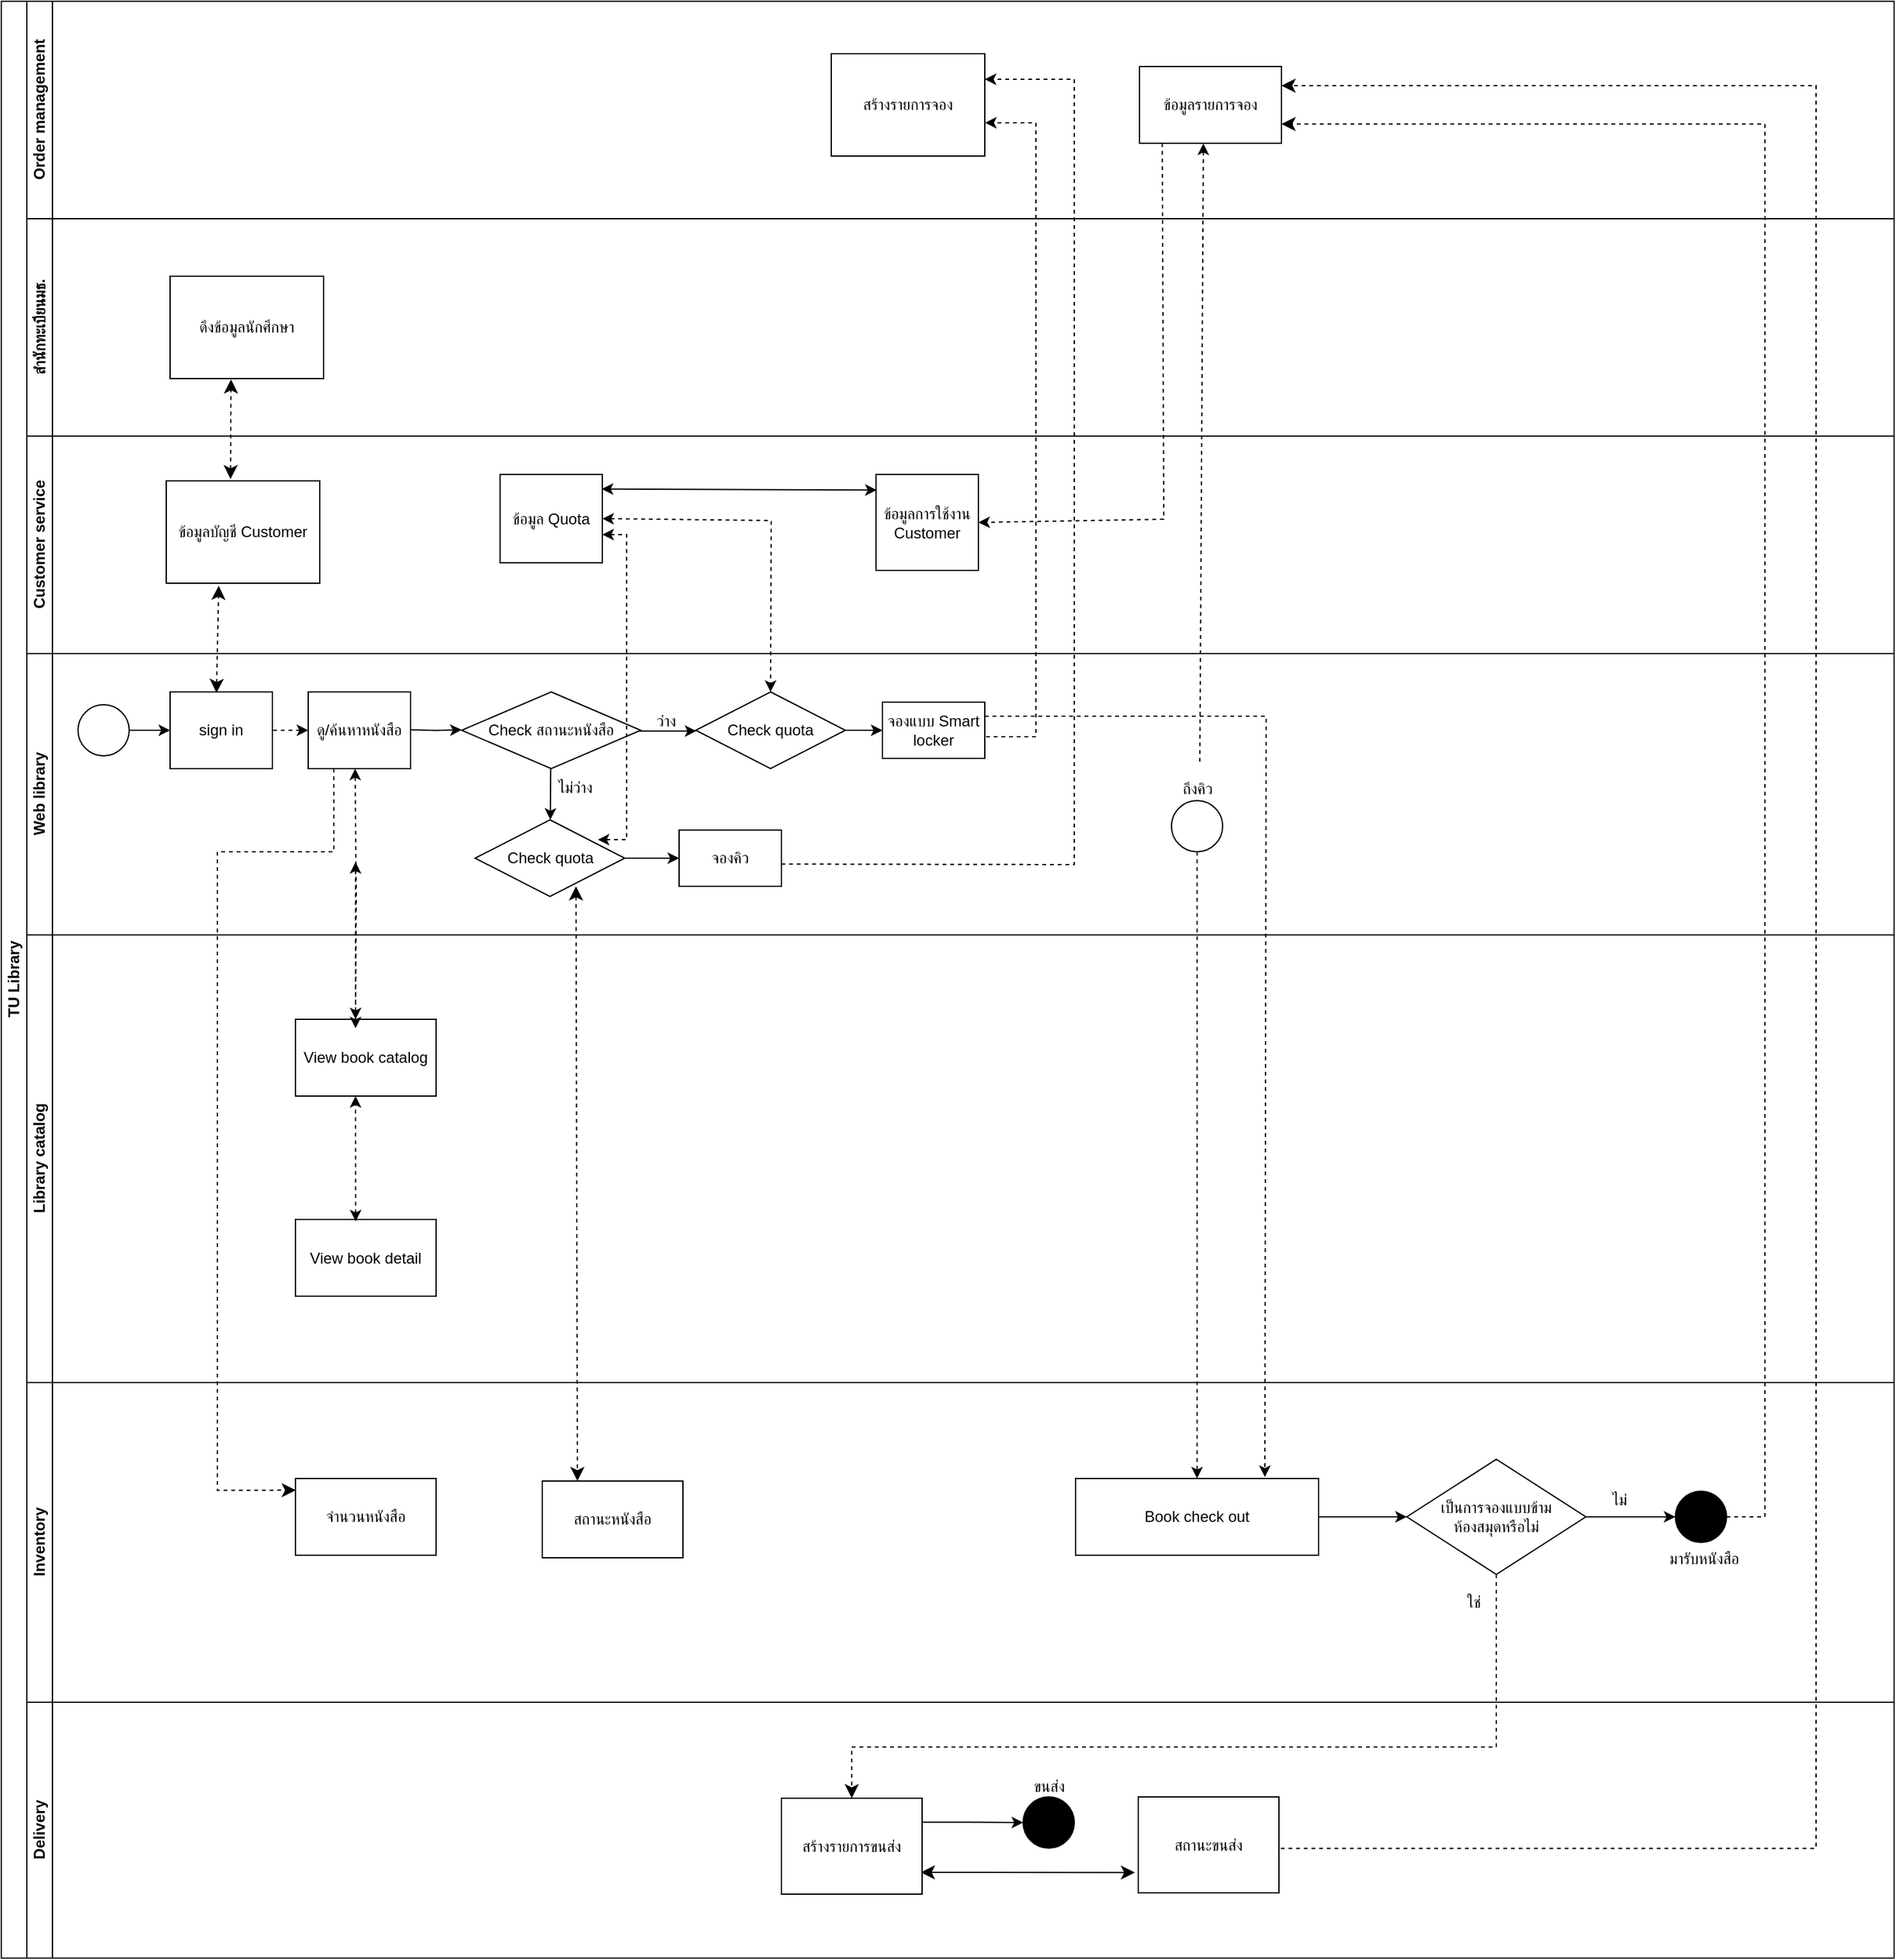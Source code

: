 <mxfile version="24.2.5" type="github">
  <diagram id="prtHgNgQTEPvFCAcTncT" name="Page-1">
    <mxGraphModel dx="1985" dy="1145" grid="0" gridSize="10" guides="1" tooltips="1" connect="1" arrows="1" fold="1" page="0" pageScale="1" pageWidth="1920" pageHeight="1200" math="0" shadow="0">
      <root>
        <mxCell id="0" />
        <mxCell id="1" parent="0" />
        <mxCell id="dNxyNK7c78bLwvsdeMH5-19" value="TU Library" style="swimlane;html=1;childLayout=stackLayout;resizeParent=1;resizeParentMax=0;horizontal=0;startSize=20;horizontalStack=0;" parent="1" vertex="1">
          <mxGeometry x="51" y="25" width="1480" height="1530" as="geometry" />
        </mxCell>
        <mxCell id="NBcu9S_2Oj-sg9Alpb2j-23" value="Order management" style="swimlane;html=1;startSize=20;horizontal=0;" parent="dNxyNK7c78bLwvsdeMH5-19" vertex="1">
          <mxGeometry x="20" width="1460" height="170" as="geometry" />
        </mxCell>
        <mxCell id="NBcu9S_2Oj-sg9Alpb2j-27" value="ข้อมูลรายการจอง" style="rounded=0;whiteSpace=wrap;html=1;fontFamily=Helvetica;fontSize=12;fontColor=#000000;align=center;" parent="NBcu9S_2Oj-sg9Alpb2j-23" vertex="1">
          <mxGeometry x="870" y="51" width="111" height="60" as="geometry" />
        </mxCell>
        <mxCell id="wprLgzIuzFq_I8c8P9VK-74" value="สร้างรายการจอง" style="rounded=0;whiteSpace=wrap;html=1;fontFamily=Helvetica;fontSize=12;fontColor=#000000;align=center;" parent="NBcu9S_2Oj-sg9Alpb2j-23" vertex="1">
          <mxGeometry x="629" y="41" width="120" height="80" as="geometry" />
        </mxCell>
        <mxCell id="M6i8ldN1hpBLd04Djtbs-2" value="สำนักทะเบียนมธ." style="swimlane;html=1;startSize=20;horizontal=0;" parent="dNxyNK7c78bLwvsdeMH5-19" vertex="1">
          <mxGeometry x="20" y="170" width="1460" height="170" as="geometry" />
        </mxCell>
        <mxCell id="NBcu9S_2Oj-sg9Alpb2j-1" value="ดึงข้อมูลนักศึกษา" style="rounded=0;whiteSpace=wrap;html=1;fontFamily=Helvetica;fontSize=12;fontColor=#000000;align=center;" parent="M6i8ldN1hpBLd04Djtbs-2" vertex="1">
          <mxGeometry x="112" y="45" width="120" height="80" as="geometry" />
        </mxCell>
        <mxCell id="wprLgzIuzFq_I8c8P9VK-1" value="Customer service" style="swimlane;html=1;startSize=20;horizontal=0;" parent="dNxyNK7c78bLwvsdeMH5-19" vertex="1">
          <mxGeometry x="20" y="340" width="1460" height="170" as="geometry" />
        </mxCell>
        <mxCell id="wprLgzIuzFq_I8c8P9VK-5" value="ข้อมูล Quota" style="rounded=0;whiteSpace=wrap;html=1;fontFamily=Helvetica;fontSize=12;fontColor=#000000;align=center;" parent="wprLgzIuzFq_I8c8P9VK-1" vertex="1">
          <mxGeometry x="370" y="30" width="80" height="69" as="geometry" />
        </mxCell>
        <mxCell id="wprLgzIuzFq_I8c8P9VK-10" value="ข้อมูลการใช้งาน Customer" style="rounded=0;whiteSpace=wrap;html=1;fontFamily=Helvetica;fontSize=12;fontColor=#000000;align=center;" parent="wprLgzIuzFq_I8c8P9VK-1" vertex="1">
          <mxGeometry x="664" y="30" width="80" height="75" as="geometry" />
        </mxCell>
        <mxCell id="wprLgzIuzFq_I8c8P9VK-12" value="" style="edgeStyle=none;orthogonalLoop=1;jettySize=auto;html=1;rounded=0;exitX=0.994;exitY=0.164;exitDx=0;exitDy=0;exitPerimeter=0;entryX=0.006;entryY=0.162;entryDx=0;entryDy=0;entryPerimeter=0;startArrow=classic;startFill=1;" parent="wprLgzIuzFq_I8c8P9VK-1" source="wprLgzIuzFq_I8c8P9VK-5" target="wprLgzIuzFq_I8c8P9VK-10" edge="1">
          <mxGeometry width="100" relative="1" as="geometry">
            <mxPoint x="499" y="45" as="sourcePoint" />
            <mxPoint x="599" y="45" as="targetPoint" />
            <Array as="points" />
          </mxGeometry>
        </mxCell>
        <mxCell id="wprLgzIuzFq_I8c8P9VK-71" value="ข้อมูลบัญชี Customer" style="rounded=0;whiteSpace=wrap;html=1;fontFamily=Helvetica;fontSize=12;fontColor=#000000;align=center;" parent="wprLgzIuzFq_I8c8P9VK-1" vertex="1">
          <mxGeometry x="109" y="35" width="120" height="80" as="geometry" />
        </mxCell>
        <mxCell id="dNxyNK7c78bLwvsdeMH5-20" value="Web library" style="swimlane;html=1;startSize=20;horizontal=0;" parent="dNxyNK7c78bLwvsdeMH5-19" vertex="1">
          <mxGeometry x="20" y="510" width="1460" height="220" as="geometry" />
        </mxCell>
        <mxCell id="dNxyNK7c78bLwvsdeMH5-26" value="ดู/ค้นหาหนังสือ" style="rounded=0;whiteSpace=wrap;html=1;fontFamily=Helvetica;fontSize=12;fontColor=#000000;align=center;" parent="dNxyNK7c78bLwvsdeMH5-20" vertex="1">
          <mxGeometry x="220" y="30" width="80" height="60" as="geometry" />
        </mxCell>
        <mxCell id="M6i8ldN1hpBLd04Djtbs-4" value="Check สถานะหนังสือ" style="rhombus;whiteSpace=wrap;html=1;fontFamily=Helvetica;fontSize=12;fontColor=#000000;align=center;" parent="dNxyNK7c78bLwvsdeMH5-20" vertex="1">
          <mxGeometry x="340" y="30" width="140" height="60" as="geometry" />
        </mxCell>
        <mxCell id="M6i8ldN1hpBLd04Djtbs-8" style="edgeStyle=orthogonalEdgeStyle;rounded=0;orthogonalLoop=1;jettySize=auto;html=1;endArrow=classic;endFill=1;entryX=0.443;entryY=-0.001;entryDx=0;entryDy=0;entryPerimeter=0;" parent="dNxyNK7c78bLwvsdeMH5-20" edge="1">
          <mxGeometry relative="1" as="geometry">
            <mxPoint x="409.6" y="90" as="sourcePoint" />
            <mxPoint x="409.3" y="129.94" as="targetPoint" />
            <Array as="points" />
          </mxGeometry>
        </mxCell>
        <mxCell id="M6i8ldN1hpBLd04Djtbs-10" value="ว่าง" style="text;strokeColor=none;align=center;fillColor=none;html=1;verticalAlign=middle;whiteSpace=wrap;rounded=0;" parent="dNxyNK7c78bLwvsdeMH5-20" vertex="1">
          <mxGeometry x="470" y="38" width="60" height="30" as="geometry" />
        </mxCell>
        <mxCell id="M6i8ldN1hpBLd04Djtbs-11" value="ไม่ว่าง" style="text;strokeColor=none;align=center;fillColor=none;html=1;verticalAlign=middle;whiteSpace=wrap;rounded=0;" parent="dNxyNK7c78bLwvsdeMH5-20" vertex="1">
          <mxGeometry x="399" y="90" width="60" height="30" as="geometry" />
        </mxCell>
        <mxCell id="M6i8ldN1hpBLd04Djtbs-13" value="" style="edgeStyle=orthogonalEdgeStyle;rounded=0;orthogonalLoop=1;jettySize=auto;html=1;dashed=1;endArrow=classic;endFill=1;startArrow=classic;startFill=1;entryX=0.5;entryY=1;entryDx=0;entryDy=0;" parent="dNxyNK7c78bLwvsdeMH5-20" edge="1">
          <mxGeometry relative="1" as="geometry">
            <mxPoint x="257" y="286" as="sourcePoint" />
            <mxPoint x="256.68" y="90" as="targetPoint" />
          </mxGeometry>
        </mxCell>
        <mxCell id="dNxyNK7c78bLwvsdeMH5-23" value="" style="ellipse;whiteSpace=wrap;html=1;" parent="dNxyNK7c78bLwvsdeMH5-20" vertex="1">
          <mxGeometry x="40" y="40" width="40" height="40" as="geometry" />
        </mxCell>
        <mxCell id="dNxyNK7c78bLwvsdeMH5-24" value="sign in" style="rounded=0;whiteSpace=wrap;html=1;fontFamily=Helvetica;fontSize=12;fontColor=#000000;align=center;" parent="dNxyNK7c78bLwvsdeMH5-20" vertex="1">
          <mxGeometry x="112" y="30" width="80" height="60" as="geometry" />
        </mxCell>
        <mxCell id="dNxyNK7c78bLwvsdeMH5-27" value="" style="edgeStyle=orthogonalEdgeStyle;rounded=0;orthogonalLoop=1;jettySize=auto;html=1;dashed=1;endArrow=none;endFill=0;startArrow=classic;startFill=1;entryX=1;entryY=0.5;entryDx=0;entryDy=0;exitX=0;exitY=0.5;exitDx=0;exitDy=0;" parent="dNxyNK7c78bLwvsdeMH5-20" source="dNxyNK7c78bLwvsdeMH5-26" target="dNxyNK7c78bLwvsdeMH5-24" edge="1">
          <mxGeometry relative="1" as="geometry">
            <mxPoint x="205" y="-10" as="sourcePoint" />
          </mxGeometry>
        </mxCell>
        <mxCell id="dNxyNK7c78bLwvsdeMH5-25" value="" style="edgeStyle=orthogonalEdgeStyle;rounded=0;orthogonalLoop=1;jettySize=auto;html=1;" parent="dNxyNK7c78bLwvsdeMH5-20" source="dNxyNK7c78bLwvsdeMH5-23" target="dNxyNK7c78bLwvsdeMH5-24" edge="1">
          <mxGeometry relative="1" as="geometry" />
        </mxCell>
        <mxCell id="M6i8ldN1hpBLd04Djtbs-16" value="จองคิว" style="rounded=0;whiteSpace=wrap;html=1;fontFamily=Helvetica;fontSize=12;fontColor=#000000;align=center;" parent="dNxyNK7c78bLwvsdeMH5-20" vertex="1">
          <mxGeometry x="510" y="138" width="80" height="44" as="geometry" />
        </mxCell>
        <mxCell id="M6i8ldN1hpBLd04Djtbs-25" value="ถึงคิว" style="text;html=1;align=center;verticalAlign=middle;resizable=1;points=[];autosize=1;strokeColor=none;fillColor=none;movable=1;rotatable=1;deletable=1;editable=1;locked=0;connectable=1;" parent="dNxyNK7c78bLwvsdeMH5-20" vertex="1">
          <mxGeometry x="890" y="91" width="50" height="30" as="geometry" />
        </mxCell>
        <mxCell id="M6i8ldN1hpBLd04Djtbs-23" value="" style="ellipse;whiteSpace=wrap;html=1;" parent="dNxyNK7c78bLwvsdeMH5-20" vertex="1">
          <mxGeometry x="895" y="115" width="40" height="40" as="geometry" />
        </mxCell>
        <mxCell id="M6i8ldN1hpBLd04Djtbs-24" value="" style="shape=image;html=1;verticalAlign=top;verticalLabelPosition=bottom;labelBackgroundColor=#ffffff;imageAspect=0;aspect=fixed;image=https://cdn4.iconfinder.com/data/icons/48-bubbles/48/12.File-128.png" parent="dNxyNK7c78bLwvsdeMH5-20" vertex="1">
          <mxGeometry x="908" y="126" width="18" height="18" as="geometry" />
        </mxCell>
        <mxCell id="M6i8ldN1hpBLd04Djtbs-3" value="" style="edgeStyle=orthogonalEdgeStyle;rounded=0;orthogonalLoop=1;jettySize=auto;html=1;endArrow=classic;endFill=1;" parent="dNxyNK7c78bLwvsdeMH5-20" edge="1">
          <mxGeometry relative="1" as="geometry">
            <mxPoint x="300" y="59.6" as="sourcePoint" />
            <mxPoint x="340" y="59.6" as="targetPoint" />
          </mxGeometry>
        </mxCell>
        <mxCell id="M6i8ldN1hpBLd04Djtbs-6" value="" style="edgeStyle=orthogonalEdgeStyle;rounded=0;orthogonalLoop=1;jettySize=auto;html=1;endArrow=classic;endFill=1;entryX=0;entryY=0.5;entryDx=0;entryDy=0;" parent="dNxyNK7c78bLwvsdeMH5-20" edge="1">
          <mxGeometry relative="1" as="geometry">
            <mxPoint x="478.5" y="60.6" as="sourcePoint" />
            <mxPoint x="523.5" y="60.6" as="targetPoint" />
          </mxGeometry>
        </mxCell>
        <mxCell id="wprLgzIuzFq_I8c8P9VK-4" value="" style="edgeStyle=orthogonalEdgeStyle;rounded=0;orthogonalLoop=1;jettySize=auto;html=1;" parent="dNxyNK7c78bLwvsdeMH5-20" source="wprLgzIuzFq_I8c8P9VK-2" target="wprLgzIuzFq_I8c8P9VK-3" edge="1">
          <mxGeometry relative="1" as="geometry" />
        </mxCell>
        <mxCell id="wprLgzIuzFq_I8c8P9VK-2" value="Check quota" style="rhombus;whiteSpace=wrap;html=1;fontFamily=Helvetica;fontSize=12;fontColor=#000000;align=center;" parent="dNxyNK7c78bLwvsdeMH5-20" vertex="1">
          <mxGeometry x="523" y="30" width="117" height="60" as="geometry" />
        </mxCell>
        <mxCell id="wprLgzIuzFq_I8c8P9VK-3" value="จองแบบ Smart locker" style="rounded=0;whiteSpace=wrap;html=1;fontFamily=Helvetica;fontSize=12;fontColor=#000000;align=center;" parent="dNxyNK7c78bLwvsdeMH5-20" vertex="1">
          <mxGeometry x="669" y="38" width="80" height="44" as="geometry" />
        </mxCell>
        <mxCell id="wprLgzIuzFq_I8c8P9VK-7" value="" style="edgeStyle=orthogonalEdgeStyle;rounded=0;orthogonalLoop=1;jettySize=auto;html=1;" parent="dNxyNK7c78bLwvsdeMH5-20" source="wprLgzIuzFq_I8c8P9VK-6" target="M6i8ldN1hpBLd04Djtbs-16" edge="1">
          <mxGeometry relative="1" as="geometry" />
        </mxCell>
        <mxCell id="wprLgzIuzFq_I8c8P9VK-6" value="Check quota" style="rhombus;whiteSpace=wrap;html=1;fontFamily=Helvetica;fontSize=12;fontColor=#000000;align=center;" parent="dNxyNK7c78bLwvsdeMH5-20" vertex="1">
          <mxGeometry x="350.5" y="130" width="117" height="60" as="geometry" />
        </mxCell>
        <mxCell id="dNxyNK7c78bLwvsdeMH5-21" value="Library catalog" style="swimlane;html=1;startSize=20;horizontal=0;" parent="dNxyNK7c78bLwvsdeMH5-19" vertex="1">
          <mxGeometry x="20" y="730" width="1460" height="350" as="geometry" />
        </mxCell>
        <mxCell id="M6i8ldN1hpBLd04Djtbs-12" value="View book catalog" style="rounded=0;whiteSpace=wrap;html=1;fontFamily=Helvetica;fontSize=12;fontColor=#000000;align=center;" parent="dNxyNK7c78bLwvsdeMH5-21" vertex="1">
          <mxGeometry x="210" y="66" width="110" height="60" as="geometry" />
        </mxCell>
        <mxCell id="NBcu9S_2Oj-sg9Alpb2j-8" value="View book detail" style="rounded=0;whiteSpace=wrap;html=1;fontFamily=Helvetica;fontSize=12;fontColor=#000000;align=center;" parent="dNxyNK7c78bLwvsdeMH5-21" vertex="1">
          <mxGeometry x="210" y="222.5" width="110" height="60" as="geometry" />
        </mxCell>
        <mxCell id="NBcu9S_2Oj-sg9Alpb2j-10" value="" style="edgeStyle=none;orthogonalLoop=1;jettySize=auto;html=1;rounded=0;exitX=0.428;exitY=0.024;exitDx=0;exitDy=0;exitPerimeter=0;dashed=1;startArrow=classic;startFill=1;" parent="dNxyNK7c78bLwvsdeMH5-21" source="NBcu9S_2Oj-sg9Alpb2j-8" edge="1">
          <mxGeometry width="100" relative="1" as="geometry">
            <mxPoint x="257.02" y="255.98" as="sourcePoint" />
            <mxPoint x="257" y="126" as="targetPoint" />
            <Array as="points" />
          </mxGeometry>
        </mxCell>
        <mxCell id="NBcu9S_2Oj-sg9Alpb2j-3" value="Inventory" style="swimlane;html=1;startSize=20;horizontal=0;" parent="dNxyNK7c78bLwvsdeMH5-19" vertex="1">
          <mxGeometry x="20" y="1080" width="1460" height="250" as="geometry" />
        </mxCell>
        <mxCell id="wprLgzIuzFq_I8c8P9VK-86" value="" style="edgeStyle=orthogonalEdgeStyle;rounded=0;orthogonalLoop=1;jettySize=auto;html=1;" parent="NBcu9S_2Oj-sg9Alpb2j-3" source="wprLgzIuzFq_I8c8P9VK-80" target="wprLgzIuzFq_I8c8P9VK-85" edge="1">
          <mxGeometry relative="1" as="geometry" />
        </mxCell>
        <mxCell id="wprLgzIuzFq_I8c8P9VK-80" value="Book check out" style="rounded=0;whiteSpace=wrap;html=1;fontFamily=Helvetica;fontSize=12;fontColor=#000000;align=center;" parent="NBcu9S_2Oj-sg9Alpb2j-3" vertex="1">
          <mxGeometry x="820" y="75" width="190" height="60" as="geometry" />
        </mxCell>
        <mxCell id="wprLgzIuzFq_I8c8P9VK-83" value="จำนวนหนังสือ" style="rounded=0;whiteSpace=wrap;html=1;fontFamily=Helvetica;fontSize=12;fontColor=#000000;align=center;" parent="NBcu9S_2Oj-sg9Alpb2j-3" vertex="1">
          <mxGeometry x="210" y="75" width="110" height="60" as="geometry" />
        </mxCell>
        <mxCell id="wprLgzIuzFq_I8c8P9VK-89" value="" style="edgeStyle=orthogonalEdgeStyle;rounded=0;orthogonalLoop=1;jettySize=auto;html=1;" parent="NBcu9S_2Oj-sg9Alpb2j-3" source="wprLgzIuzFq_I8c8P9VK-85" target="wprLgzIuzFq_I8c8P9VK-88" edge="1">
          <mxGeometry relative="1" as="geometry" />
        </mxCell>
        <mxCell id="wprLgzIuzFq_I8c8P9VK-85" value="เป็นการจองแบบข้าม&lt;div&gt;ห้องสมุดหรือไม่&lt;/div&gt;" style="rhombus;whiteSpace=wrap;html=1;" parent="NBcu9S_2Oj-sg9Alpb2j-3" vertex="1">
          <mxGeometry x="1079" y="60" width="140" height="90" as="geometry" />
        </mxCell>
        <mxCell id="wprLgzIuzFq_I8c8P9VK-88" value="" style="ellipse;whiteSpace=wrap;html=1;fillColor=#000000;" parent="NBcu9S_2Oj-sg9Alpb2j-3" vertex="1">
          <mxGeometry x="1289" y="85" width="40" height="40" as="geometry" />
        </mxCell>
        <mxCell id="8Ntt7ASIr1yjPvkCCPtO-1" value="สถานะหนังสือ" style="rounded=0;whiteSpace=wrap;html=1;fontFamily=Helvetica;fontSize=12;fontColor=#000000;align=center;" vertex="1" parent="NBcu9S_2Oj-sg9Alpb2j-3">
          <mxGeometry x="403" y="77" width="110" height="60" as="geometry" />
        </mxCell>
        <mxCell id="NBcu9S_2Oj-sg9Alpb2j-4" value="Delivery" style="swimlane;html=1;startSize=20;horizontal=0;" parent="dNxyNK7c78bLwvsdeMH5-19" vertex="1">
          <mxGeometry x="20" y="1330" width="1460" height="200" as="geometry" />
        </mxCell>
        <mxCell id="wprLgzIuzFq_I8c8P9VK-99" value="" style="edgeStyle=orthogonalEdgeStyle;rounded=0;orthogonalLoop=1;jettySize=auto;html=1;exitX=1;exitY=0.25;exitDx=0;exitDy=0;" parent="NBcu9S_2Oj-sg9Alpb2j-4" source="wprLgzIuzFq_I8c8P9VK-94" target="wprLgzIuzFq_I8c8P9VK-97" edge="1">
          <mxGeometry relative="1" as="geometry" />
        </mxCell>
        <mxCell id="wprLgzIuzFq_I8c8P9VK-94" value="สร้างรายการขนส่ง" style="rounded=0;whiteSpace=wrap;html=1;fontFamily=Helvetica;fontSize=12;fontColor=#000000;align=center;" parent="NBcu9S_2Oj-sg9Alpb2j-4" vertex="1">
          <mxGeometry x="590" y="75" width="110" height="75" as="geometry" />
        </mxCell>
        <mxCell id="wprLgzIuzFq_I8c8P9VK-97" value="" style="ellipse;whiteSpace=wrap;html=1;fillColor=#000000;" parent="NBcu9S_2Oj-sg9Alpb2j-4" vertex="1">
          <mxGeometry x="779" y="74" width="40" height="40" as="geometry" />
        </mxCell>
        <mxCell id="wprLgzIuzFq_I8c8P9VK-100" value="ขนส่ง" style="text;html=1;align=center;verticalAlign=middle;resizable=0;points=[];autosize=1;strokeColor=none;fillColor=none;" parent="NBcu9S_2Oj-sg9Alpb2j-4" vertex="1">
          <mxGeometry x="774" y="51" width="50" height="30" as="geometry" />
        </mxCell>
        <mxCell id="wprLgzIuzFq_I8c8P9VK-101" value="สถานะขนส่ง" style="rounded=0;whiteSpace=wrap;html=1;fontFamily=Helvetica;fontSize=12;fontColor=#000000;align=center;" parent="NBcu9S_2Oj-sg9Alpb2j-4" vertex="1">
          <mxGeometry x="869" y="74" width="110" height="75" as="geometry" />
        </mxCell>
        <mxCell id="wprLgzIuzFq_I8c8P9VK-102" value="" style="edgeStyle=none;orthogonalLoop=1;jettySize=auto;html=1;endArrow=classic;startArrow=classic;endSize=8;startSize=8;rounded=0;entryX=-0.023;entryY=0.788;entryDx=0;entryDy=0;entryPerimeter=0;" parent="NBcu9S_2Oj-sg9Alpb2j-4" target="wprLgzIuzFq_I8c8P9VK-101" edge="1">
          <mxGeometry width="100" relative="1" as="geometry">
            <mxPoint x="699" y="133" as="sourcePoint" />
            <mxPoint x="799" y="133" as="targetPoint" />
            <Array as="points" />
          </mxGeometry>
        </mxCell>
        <mxCell id="NBcu9S_2Oj-sg9Alpb2j-6" value="" style="edgeStyle=none;orthogonalLoop=1;jettySize=auto;html=1;rounded=0;exitX=0.558;exitY=0.008;exitDx=0;exitDy=0;exitPerimeter=0;dashed=1;startArrow=classic;startFill=1;" parent="dNxyNK7c78bLwvsdeMH5-19" edge="1">
          <mxGeometry width="100" relative="1" as="geometry">
            <mxPoint x="277.02" y="802.98" as="sourcePoint" />
            <mxPoint x="277" y="673" as="targetPoint" />
            <Array as="points" />
          </mxGeometry>
        </mxCell>
        <mxCell id="wprLgzIuzFq_I8c8P9VK-8" value="" style="edgeStyle=orthogonalEdgeStyle;rounded=0;orthogonalLoop=1;jettySize=auto;html=1;entryX=0.82;entryY=0.259;entryDx=0;entryDy=0;entryPerimeter=0;dashed=1;startArrow=classic;startFill=1;" parent="dNxyNK7c78bLwvsdeMH5-19" source="wprLgzIuzFq_I8c8P9VK-5" target="wprLgzIuzFq_I8c8P9VK-6" edge="1">
          <mxGeometry relative="1" as="geometry">
            <Array as="points">
              <mxPoint x="489" y="417" />
              <mxPoint x="489" y="656" />
            </Array>
          </mxGeometry>
        </mxCell>
        <mxCell id="wprLgzIuzFq_I8c8P9VK-11" value="" style="edgeStyle=none;orthogonalLoop=1;jettySize=auto;html=1;rounded=0;entryX=0.5;entryY=0;entryDx=0;entryDy=0;exitX=1;exitY=0.5;exitDx=0;exitDy=0;startArrow=classic;startFill=1;dashed=1;" parent="dNxyNK7c78bLwvsdeMH5-19" source="wprLgzIuzFq_I8c8P9VK-5" target="wprLgzIuzFq_I8c8P9VK-2" edge="1">
          <mxGeometry width="100" relative="1" as="geometry">
            <mxPoint x="519" y="445" as="sourcePoint" />
            <mxPoint x="619" y="445" as="targetPoint" />
            <Array as="points">
              <mxPoint x="602" y="406" />
            </Array>
          </mxGeometry>
        </mxCell>
        <mxCell id="wprLgzIuzFq_I8c8P9VK-72" value="" style="edgeStyle=none;orthogonalLoop=1;jettySize=auto;html=1;endArrow=classic;startArrow=classic;endSize=8;startSize=8;rounded=0;exitX=0.453;exitY=0.013;exitDx=0;exitDy=0;exitPerimeter=0;entryX=0.342;entryY=1.025;entryDx=0;entryDy=0;entryPerimeter=0;dashed=1;" parent="dNxyNK7c78bLwvsdeMH5-19" source="dNxyNK7c78bLwvsdeMH5-24" target="wprLgzIuzFq_I8c8P9VK-71" edge="1">
          <mxGeometry width="100" relative="1" as="geometry">
            <mxPoint x="129" y="475" as="sourcePoint" />
            <mxPoint x="229" y="475" as="targetPoint" />
            <Array as="points" />
          </mxGeometry>
        </mxCell>
        <mxCell id="wprLgzIuzFq_I8c8P9VK-73" value="" style="edgeStyle=none;orthogonalLoop=1;jettySize=auto;html=1;endArrow=classic;startArrow=classic;endSize=8;startSize=8;rounded=0;exitX=0.419;exitY=-0.017;exitDx=0;exitDy=0;exitPerimeter=0;entryX=0.397;entryY=1.008;entryDx=0;entryDy=0;entryPerimeter=0;dashed=1;" parent="dNxyNK7c78bLwvsdeMH5-19" source="wprLgzIuzFq_I8c8P9VK-71" target="NBcu9S_2Oj-sg9Alpb2j-1" edge="1">
          <mxGeometry width="100" relative="1" as="geometry">
            <mxPoint x="129" y="315" as="sourcePoint" />
            <mxPoint x="229" y="315" as="targetPoint" />
            <Array as="points" />
          </mxGeometry>
        </mxCell>
        <mxCell id="wprLgzIuzFq_I8c8P9VK-75" value="" style="edgeStyle=none;orthogonalLoop=1;jettySize=auto;html=1;rounded=0;entryX=1;entryY=0.25;entryDx=0;entryDy=0;exitX=1;exitY=0.605;exitDx=0;exitDy=0;exitPerimeter=0;dashed=1;" parent="dNxyNK7c78bLwvsdeMH5-19" source="M6i8ldN1hpBLd04Djtbs-16" target="wprLgzIuzFq_I8c8P9VK-74" edge="1">
          <mxGeometry width="100" relative="1" as="geometry">
            <mxPoint x="749" y="665" as="sourcePoint" />
            <mxPoint x="819" y="365" as="targetPoint" />
            <Array as="points">
              <mxPoint x="839" y="675" />
              <mxPoint x="839" y="61" />
            </Array>
          </mxGeometry>
        </mxCell>
        <mxCell id="wprLgzIuzFq_I8c8P9VK-76" value="" style="edgeStyle=none;orthogonalLoop=1;jettySize=auto;html=1;rounded=0;entryX=1.002;entryY=0.675;entryDx=0;entryDy=0;entryPerimeter=0;dashed=1;" parent="dNxyNK7c78bLwvsdeMH5-19" target="wprLgzIuzFq_I8c8P9VK-74" edge="1">
          <mxGeometry width="100" relative="1" as="geometry">
            <mxPoint x="770" y="575" as="sourcePoint" />
            <mxPoint x="779" y="275" as="targetPoint" />
            <Array as="points">
              <mxPoint x="809" y="575" />
              <mxPoint x="809" y="95" />
            </Array>
          </mxGeometry>
        </mxCell>
        <mxCell id="wprLgzIuzFq_I8c8P9VK-77" value="" style="edgeStyle=none;orthogonalLoop=1;jettySize=auto;html=1;rounded=0;exitX=0.543;exitY=-0.217;exitDx=0;exitDy=0;exitPerimeter=0;entryX=0.45;entryY=1.003;entryDx=0;entryDy=0;dashed=1;entryPerimeter=0;" parent="dNxyNK7c78bLwvsdeMH5-19" source="M6i8ldN1hpBLd04Djtbs-25" target="NBcu9S_2Oj-sg9Alpb2j-27" edge="1">
          <mxGeometry width="100" relative="1" as="geometry">
            <mxPoint x="910" y="405" as="sourcePoint" />
            <mxPoint x="1010" y="405" as="targetPoint" />
            <Array as="points" />
          </mxGeometry>
        </mxCell>
        <mxCell id="wprLgzIuzFq_I8c8P9VK-78" value="" style="edgeStyle=none;orthogonalLoop=1;jettySize=auto;html=1;rounded=0;exitX=0.16;exitY=1;exitDx=0;exitDy=0;exitPerimeter=0;entryX=1;entryY=0.5;entryDx=0;entryDy=0;dashed=1;" parent="dNxyNK7c78bLwvsdeMH5-19" source="NBcu9S_2Oj-sg9Alpb2j-27" target="wprLgzIuzFq_I8c8P9VK-10" edge="1">
          <mxGeometry width="100" relative="1" as="geometry">
            <mxPoint x="889" y="255" as="sourcePoint" />
            <mxPoint x="989" y="255" as="targetPoint" />
            <Array as="points">
              <mxPoint x="909" y="405" />
            </Array>
          </mxGeometry>
        </mxCell>
        <mxCell id="wprLgzIuzFq_I8c8P9VK-81" value="" style="edgeStyle=none;orthogonalLoop=1;jettySize=auto;html=1;rounded=0;exitX=0.5;exitY=1;exitDx=0;exitDy=0;entryX=0.5;entryY=0;entryDx=0;entryDy=0;dashed=1;" parent="dNxyNK7c78bLwvsdeMH5-19" source="M6i8ldN1hpBLd04Djtbs-23" target="wprLgzIuzFq_I8c8P9VK-80" edge="1">
          <mxGeometry width="100" relative="1" as="geometry">
            <mxPoint x="879" y="815" as="sourcePoint" />
            <mxPoint x="979" y="815" as="targetPoint" />
            <Array as="points" />
          </mxGeometry>
        </mxCell>
        <mxCell id="wprLgzIuzFq_I8c8P9VK-82" value="" style="edgeStyle=none;orthogonalLoop=1;jettySize=auto;html=1;rounded=0;exitX=1;exitY=0.25;exitDx=0;exitDy=0;entryX=0.779;entryY=-0.019;entryDx=0;entryDy=0;entryPerimeter=0;dashed=1;" parent="dNxyNK7c78bLwvsdeMH5-19" source="wprLgzIuzFq_I8c8P9VK-3" target="wprLgzIuzFq_I8c8P9VK-80" edge="1">
          <mxGeometry width="100" relative="1" as="geometry">
            <mxPoint x="1009" y="805" as="sourcePoint" />
            <mxPoint x="1109" y="805" as="targetPoint" />
            <Array as="points">
              <mxPoint x="989" y="559" />
            </Array>
          </mxGeometry>
        </mxCell>
        <mxCell id="wprLgzIuzFq_I8c8P9VK-84" value="" style="edgeStyle=segmentEdgeStyle;endArrow=classic;html=1;curved=0;rounded=0;endSize=8;startSize=8;sourcePerimeterSpacing=0;targetPerimeterSpacing=0;exitX=0.25;exitY=1;exitDx=0;exitDy=0;entryX=0.003;entryY=0.153;entryDx=0;entryDy=0;entryPerimeter=0;dashed=1;" parent="dNxyNK7c78bLwvsdeMH5-19" source="dNxyNK7c78bLwvsdeMH5-26" target="wprLgzIuzFq_I8c8P9VK-83" edge="1">
          <mxGeometry width="100" relative="1" as="geometry">
            <mxPoint x="119" y="1125" as="sourcePoint" />
            <mxPoint x="219" y="1165" as="targetPoint" />
            <Array as="points">
              <mxPoint x="260" y="665" />
              <mxPoint x="169" y="665" />
              <mxPoint x="169" y="1164" />
            </Array>
          </mxGeometry>
        </mxCell>
        <mxCell id="wprLgzIuzFq_I8c8P9VK-92" value="" style="edgeStyle=segmentEdgeStyle;endArrow=classic;html=1;curved=0;rounded=0;endSize=8;startSize=8;sourcePerimeterSpacing=0;targetPerimeterSpacing=0;exitX=1;exitY=0.5;exitDx=0;exitDy=0;entryX=1;entryY=0.75;entryDx=0;entryDy=0;dashed=1;" parent="dNxyNK7c78bLwvsdeMH5-19" source="wprLgzIuzFq_I8c8P9VK-88" target="NBcu9S_2Oj-sg9Alpb2j-27" edge="1">
          <mxGeometry width="100" relative="1" as="geometry">
            <mxPoint x="1359" y="1125" as="sourcePoint" />
            <mxPoint x="1369" y="325" as="targetPoint" />
            <Array as="points">
              <mxPoint x="1379" y="1185" />
              <mxPoint x="1379" y="96" />
            </Array>
          </mxGeometry>
        </mxCell>
        <mxCell id="wprLgzIuzFq_I8c8P9VK-95" value="" style="edgeStyle=segmentEdgeStyle;endArrow=classic;html=1;curved=0;rounded=0;endSize=8;startSize=8;sourcePerimeterSpacing=0;targetPerimeterSpacing=0;entryX=0.5;entryY=0;entryDx=0;entryDy=0;exitX=0.5;exitY=1;exitDx=0;exitDy=0;dashed=1;" parent="dNxyNK7c78bLwvsdeMH5-19" source="wprLgzIuzFq_I8c8P9VK-85" target="wprLgzIuzFq_I8c8P9VK-94" edge="1">
          <mxGeometry width="100" relative="1" as="geometry">
            <mxPoint x="989" y="1265" as="sourcePoint" />
            <mxPoint x="1089" y="1305" as="targetPoint" />
            <Array as="points">
              <mxPoint x="1169" y="1365" />
              <mxPoint x="665" y="1365" />
            </Array>
          </mxGeometry>
        </mxCell>
        <mxCell id="wprLgzIuzFq_I8c8P9VK-103" value="" style="edgeStyle=segmentEdgeStyle;endArrow=classic;html=1;curved=0;rounded=0;endSize=8;startSize=8;sourcePerimeterSpacing=0;targetPerimeterSpacing=0;exitX=1.013;exitY=0.536;exitDx=0;exitDy=0;exitPerimeter=0;entryX=1;entryY=0.25;entryDx=0;entryDy=0;dashed=1;" parent="dNxyNK7c78bLwvsdeMH5-19" source="wprLgzIuzFq_I8c8P9VK-101" target="NBcu9S_2Oj-sg9Alpb2j-27" edge="1">
          <mxGeometry width="100" relative="1" as="geometry">
            <mxPoint x="969" y="1435" as="sourcePoint" />
            <mxPoint x="1419" y="1225" as="targetPoint" />
            <Array as="points">
              <mxPoint x="1419" y="1444" />
              <mxPoint x="1419" y="66" />
            </Array>
          </mxGeometry>
        </mxCell>
        <mxCell id="8Ntt7ASIr1yjPvkCCPtO-2" value="" style="edgeStyle=none;orthogonalLoop=1;jettySize=auto;html=1;endArrow=classic;startArrow=classic;endSize=8;startSize=8;rounded=0;exitX=0.674;exitY=0.867;exitDx=0;exitDy=0;exitPerimeter=0;entryX=0.25;entryY=0;entryDx=0;entryDy=0;dashed=1;" edge="1" parent="dNxyNK7c78bLwvsdeMH5-19" source="wprLgzIuzFq_I8c8P9VK-6" target="8Ntt7ASIr1yjPvkCCPtO-1">
          <mxGeometry width="100" relative="1" as="geometry">
            <mxPoint x="430" y="906" as="sourcePoint" />
            <mxPoint x="530" y="906" as="targetPoint" />
            <Array as="points" />
          </mxGeometry>
        </mxCell>
        <mxCell id="wprLgzIuzFq_I8c8P9VK-90" value="ไม่" style="text;html=1;align=center;verticalAlign=middle;resizable=0;points=[];autosize=1;strokeColor=none;fillColor=none;" parent="1" vertex="1">
          <mxGeometry x="1296" y="1182" width="40" height="30" as="geometry" />
        </mxCell>
        <mxCell id="wprLgzIuzFq_I8c8P9VK-91" value="มารับหนังสือ" style="text;html=1;align=center;verticalAlign=middle;resizable=0;points=[];autosize=1;strokeColor=none;fillColor=none;" parent="1" vertex="1">
          <mxGeometry x="1342" y="1228" width="80" height="30" as="geometry" />
        </mxCell>
        <mxCell id="wprLgzIuzFq_I8c8P9VK-96" value="ใช่" style="text;html=1;align=center;verticalAlign=middle;resizable=0;points=[];autosize=1;strokeColor=none;fillColor=none;" parent="1" vertex="1">
          <mxGeometry x="1182" y="1262" width="40" height="30" as="geometry" />
        </mxCell>
      </root>
    </mxGraphModel>
  </diagram>
</mxfile>
